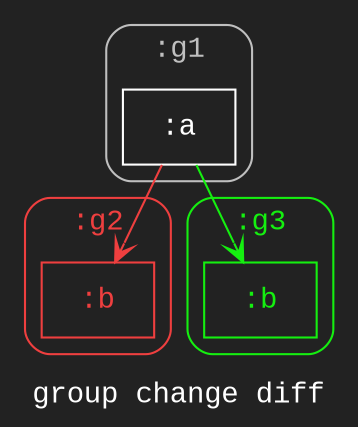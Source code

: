 digraph D {
    tooltip="group change diff";
    label="group change diff";
    bgcolor="#222222";
    fontcolor="#ffffff";
    fontname="Courier New";
    
    subgraph cluster_node1 { /* :g1 */
        label=":g1";
        style="rounded";
        fontname="Courier New";
        color="#bfbfbf";
        fontcolor="#bfbfbf";
        tooltip=":g1";
        
        node2 [color="#ffffff",fontcolor="#ffffff",fontname="Courier New",shape="rectangle",tooltip=":g1:a",label=":a"]
    }
    
    subgraph cluster_node3 { /* :g2 */
        label=":g2";
        style="rounded";
        fontname="Courier New";
        color="#ef3f3f";
        fontcolor="#ef3f3f";
        tooltip=":g2";
        
        node4 [color="#ef3f3f",fontcolor="#ef3f3f",fontname="Courier New",shape="rectangle",tooltip=":g2:b",label=":b"]
    }
    
    subgraph cluster_node5 { /* :g3 */
        label=":g3";
        style="rounded";
        fontname="Courier New";
        color="#15ef10";
        fontcolor="#15ef10";
        tooltip=":g3";
        
        node6 [color="#15ef10",fontcolor="#15ef10",fontname="Courier New",shape="rectangle",tooltip=":g3:b",label=":b"]
    }
    
    node2 -> node4 [arrowhead="vee",color="#ef3f3f",tooltip=":g1:a\n   ->\n:g2:b",]
    node2 -> node6 [arrowhead="vee",color="#15ef10",tooltip=":g1:a\n   ->\n:g3:b",]
}
